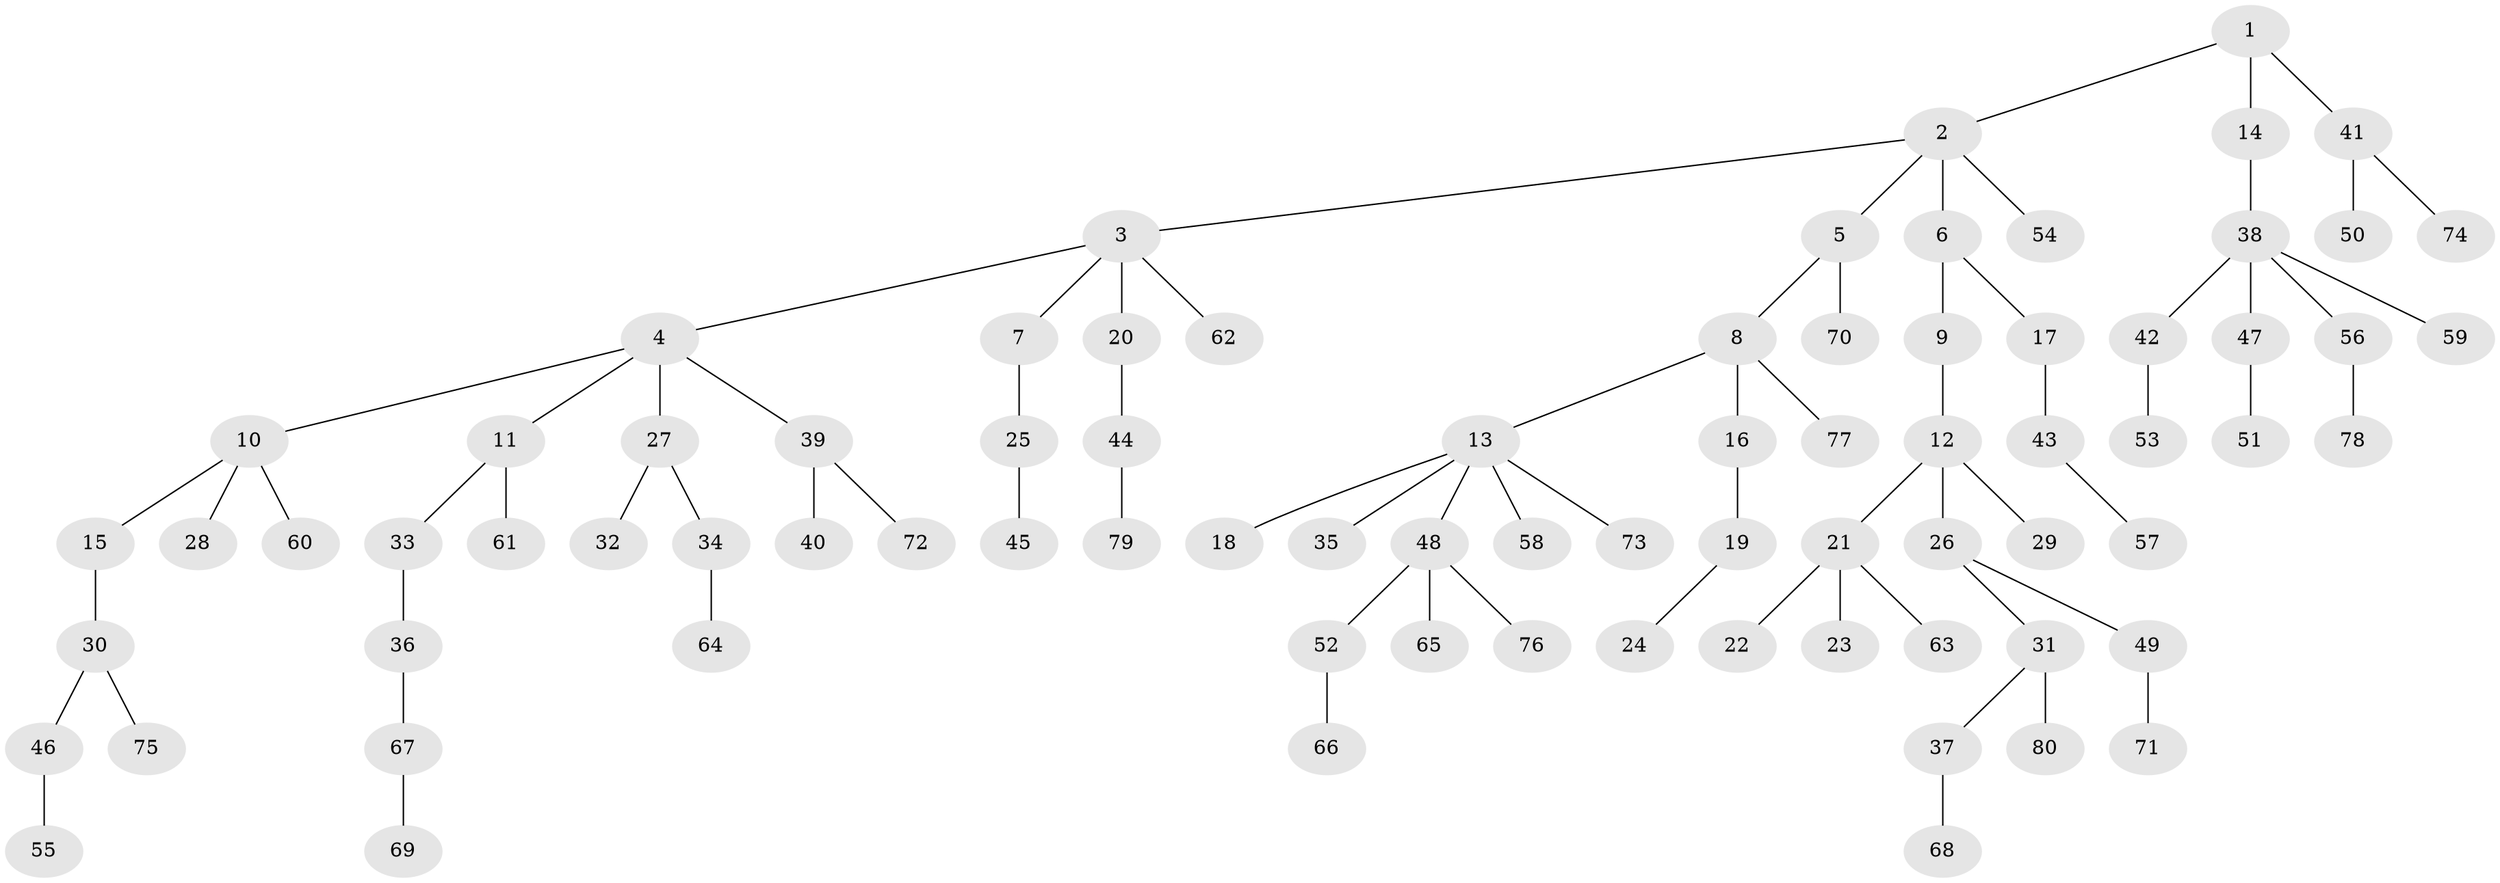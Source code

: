 // Generated by graph-tools (version 1.1) at 2025/50/03/09/25 03:50:24]
// undirected, 80 vertices, 79 edges
graph export_dot {
graph [start="1"]
  node [color=gray90,style=filled];
  1;
  2;
  3;
  4;
  5;
  6;
  7;
  8;
  9;
  10;
  11;
  12;
  13;
  14;
  15;
  16;
  17;
  18;
  19;
  20;
  21;
  22;
  23;
  24;
  25;
  26;
  27;
  28;
  29;
  30;
  31;
  32;
  33;
  34;
  35;
  36;
  37;
  38;
  39;
  40;
  41;
  42;
  43;
  44;
  45;
  46;
  47;
  48;
  49;
  50;
  51;
  52;
  53;
  54;
  55;
  56;
  57;
  58;
  59;
  60;
  61;
  62;
  63;
  64;
  65;
  66;
  67;
  68;
  69;
  70;
  71;
  72;
  73;
  74;
  75;
  76;
  77;
  78;
  79;
  80;
  1 -- 2;
  1 -- 14;
  1 -- 41;
  2 -- 3;
  2 -- 5;
  2 -- 6;
  2 -- 54;
  3 -- 4;
  3 -- 7;
  3 -- 20;
  3 -- 62;
  4 -- 10;
  4 -- 11;
  4 -- 27;
  4 -- 39;
  5 -- 8;
  5 -- 70;
  6 -- 9;
  6 -- 17;
  7 -- 25;
  8 -- 13;
  8 -- 16;
  8 -- 77;
  9 -- 12;
  10 -- 15;
  10 -- 28;
  10 -- 60;
  11 -- 33;
  11 -- 61;
  12 -- 21;
  12 -- 26;
  12 -- 29;
  13 -- 18;
  13 -- 35;
  13 -- 48;
  13 -- 58;
  13 -- 73;
  14 -- 38;
  15 -- 30;
  16 -- 19;
  17 -- 43;
  19 -- 24;
  20 -- 44;
  21 -- 22;
  21 -- 23;
  21 -- 63;
  25 -- 45;
  26 -- 31;
  26 -- 49;
  27 -- 32;
  27 -- 34;
  30 -- 46;
  30 -- 75;
  31 -- 37;
  31 -- 80;
  33 -- 36;
  34 -- 64;
  36 -- 67;
  37 -- 68;
  38 -- 42;
  38 -- 47;
  38 -- 56;
  38 -- 59;
  39 -- 40;
  39 -- 72;
  41 -- 50;
  41 -- 74;
  42 -- 53;
  43 -- 57;
  44 -- 79;
  46 -- 55;
  47 -- 51;
  48 -- 52;
  48 -- 65;
  48 -- 76;
  49 -- 71;
  52 -- 66;
  56 -- 78;
  67 -- 69;
}
